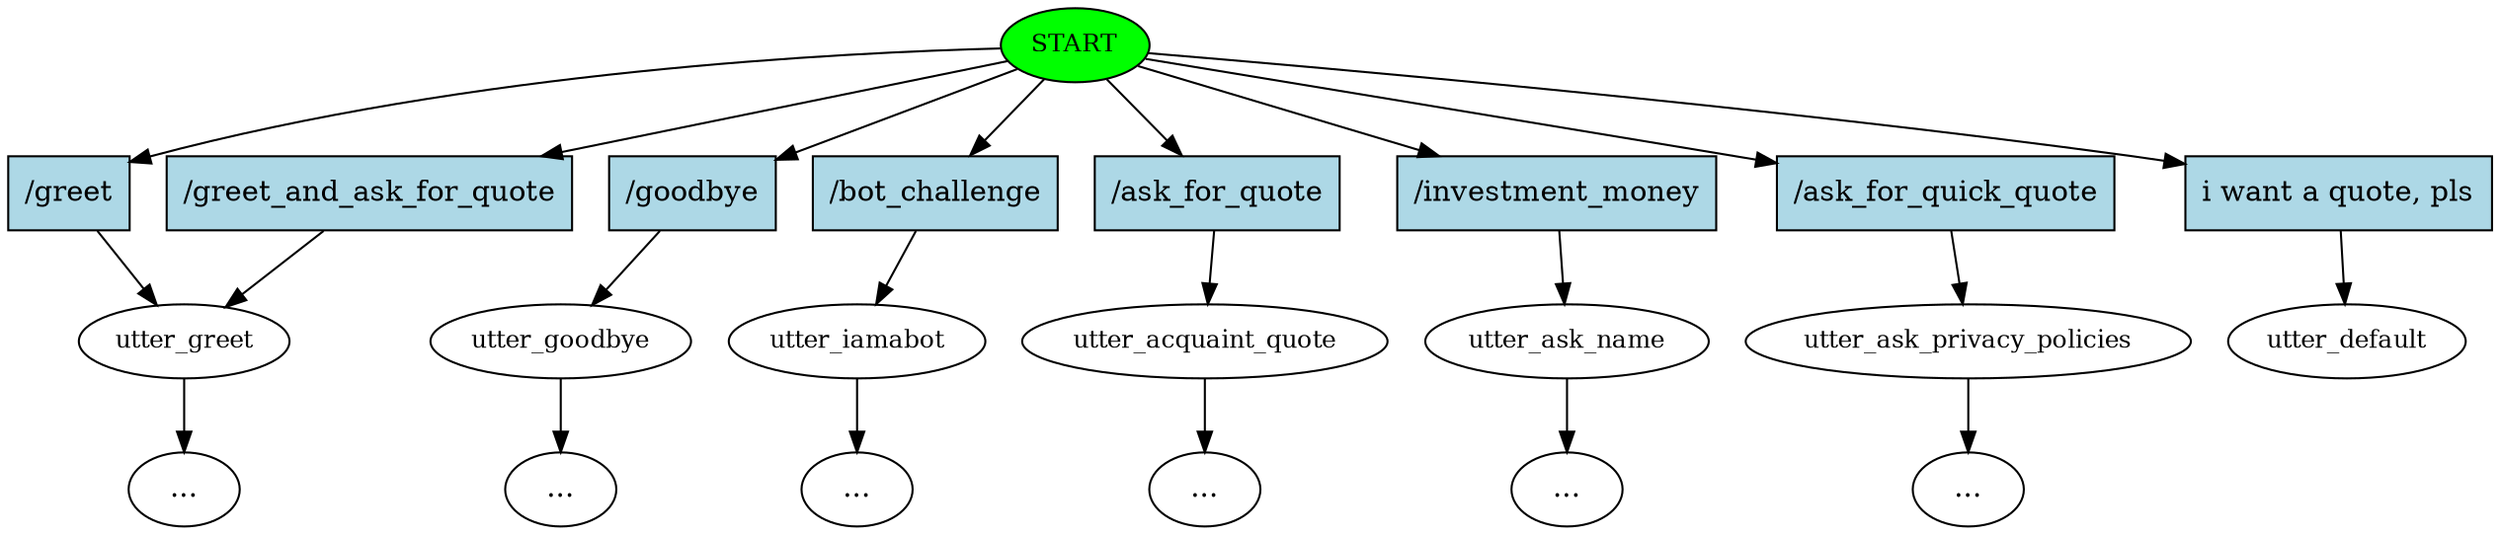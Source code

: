 digraph  {
0 [class="start active", fillcolor=green, fontsize=12, label=START, style=filled];
1 [class="", fontsize=12, label=utter_greet];
2 [class="", fontsize=12, label=utter_goodbye];
"-4" [class=ellipsis, label="..."];
3 [class="", fontsize=12, label=utter_iamabot];
"-5" [class=ellipsis, label="..."];
12 [class="", fontsize=12, label=utter_acquaint_quote];
"-25" [class=ellipsis, label="..."];
"-37" [class=ellipsis, label="..."];
36 [class="", fontsize=12, label=utter_ask_name];
"-46" [class=ellipsis, label="..."];
45 [class="", fontsize=12, label=utter_ask_privacy_policies];
"-55" [class=ellipsis, label="..."];
54 [class="dashed active", fontsize=12, label=utter_default];
55 [class=intent, fillcolor=lightblue, label="/greet", shape=rect, style=filled];
56 [class=intent, fillcolor=lightblue, label="/greet_and_ask_for_quote", shape=rect, style=filled];
57 [class=intent, fillcolor=lightblue, label="/goodbye", shape=rect, style=filled];
58 [class=intent, fillcolor=lightblue, label="/bot_challenge", shape=rect, style=filled];
59 [class=intent, fillcolor=lightblue, label="/ask_for_quote", shape=rect, style=filled];
60 [class=intent, fillcolor=lightblue, label="/investment_money", shape=rect, style=filled];
61 [class=intent, fillcolor=lightblue, label="/ask_for_quick_quote", shape=rect, style=filled];
62 [class="intent active", fillcolor=lightblue, label="i want a quote, pls", shape=rect, style=filled];
0 -> 55  [class="", key=0];
0 -> 56  [class="", key=0];
0 -> 57  [class="", key=0];
0 -> 58  [class="", key=0];
0 -> 59  [class="", key=0];
0 -> 60  [class="", key=0];
0 -> 61  [class="", key=0];
0 -> 62  [class=active, key=0];
1 -> "-25"  [class="", key=NONE, label=""];
2 -> "-4"  [class="", key=NONE, label=""];
3 -> "-5"  [class="", key=NONE, label=""];
12 -> "-37"  [class="", key=NONE, label=""];
36 -> "-46"  [class="", key=NONE, label=""];
45 -> "-55"  [class="", key=NONE, label=""];
55 -> 1  [class="", key=0];
56 -> 1  [class="", key=0];
57 -> 2  [class="", key=0];
58 -> 3  [class="", key=0];
59 -> 12  [class="", key=0];
60 -> 36  [class="", key=0];
61 -> 45  [class="", key=0];
62 -> 54  [class=active, key=0];
}

